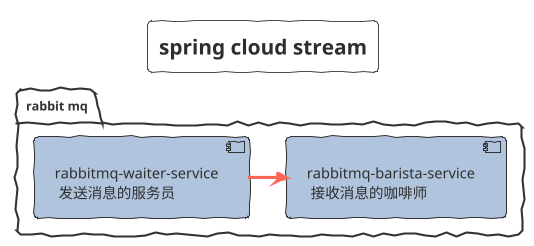 @startuml SPRING_CLOUD_STREAM
!theme sketchy-outline
title spring cloud stream
skinparam interface {
}
skinparam component {
   backgroundColor LightSteelBlue
   FontSize 14
   ArrowFontSize 14
   ArrowFontColor #777777
   ArrowColor #FF6655
}

package "rabbit mq"{
   component   rbs[
   rabbitmq-barista-service
    接收消息的咖啡师
   ]
   component rws[
   rabbitmq-waiter-service
    发送消息的服务员
   ]
   rws -> rbs
}


@enduml
